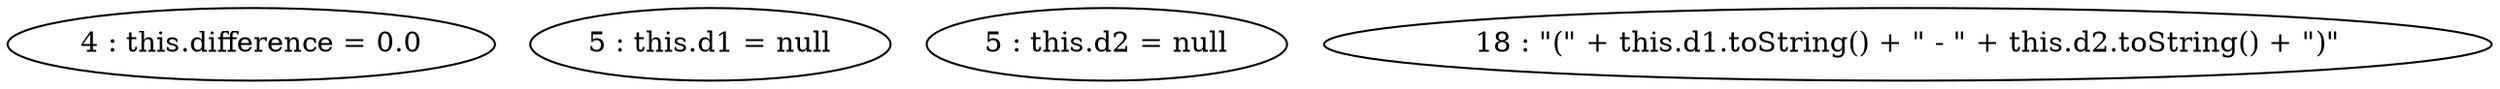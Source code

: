 digraph G {
"4 : this.difference = 0.0"
"5 : this.d1 = null"
"5 : this.d2 = null"
"18 : \"(\" + this.d1.toString() + \" - \" + this.d2.toString() + \")\""
}